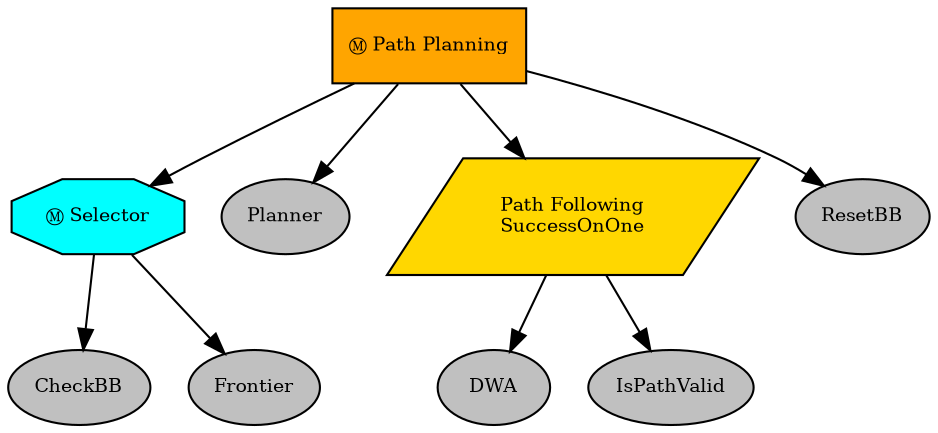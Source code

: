 digraph pastafarianism {
ordering=out;
graph [fontname="times-roman"];
node [fontname="times-roman"];
edge [fontname="times-roman"];
"Path Planning" [fillcolor=orange, fontcolor=black, fontsize=9, label="Ⓜ Path Planning", shape=box, style=filled];
Selector [fillcolor=cyan, fontcolor=black, fontsize=9, label="Ⓜ Selector", shape=octagon, style=filled];
"Path Planning" -> Selector;
CheckBB [fillcolor=gray, fontcolor=black, fontsize=9, label=CheckBB, shape=ellipse, style=filled];
Selector -> CheckBB;
Frontier [fillcolor=gray, fontcolor=black, fontsize=9, label=Frontier, shape=ellipse, style=filled];
Selector -> Frontier;
Planner [fillcolor=gray, fontcolor=black, fontsize=9, label=Planner, shape=ellipse, style=filled];
"Path Planning" -> Planner;
"Path Following" [fillcolor=gold, fontcolor=black, fontsize=9, label="Path Following\nSuccessOnOne", shape=parallelogram, style=filled];
"Path Planning" -> "Path Following";
DWA [fillcolor=gray, fontcolor=black, fontsize=9, label=DWA, shape=ellipse, style=filled];
"Path Following" -> DWA;
IsPathValid [fillcolor=gray, fontcolor=black, fontsize=9, label=IsPathValid, shape=ellipse, style=filled];
"Path Following" -> IsPathValid;
ResetBB [fillcolor=gray, fontcolor=black, fontsize=9, label=ResetBB, shape=ellipse, style=filled];
"Path Planning" -> ResetBB;
}
